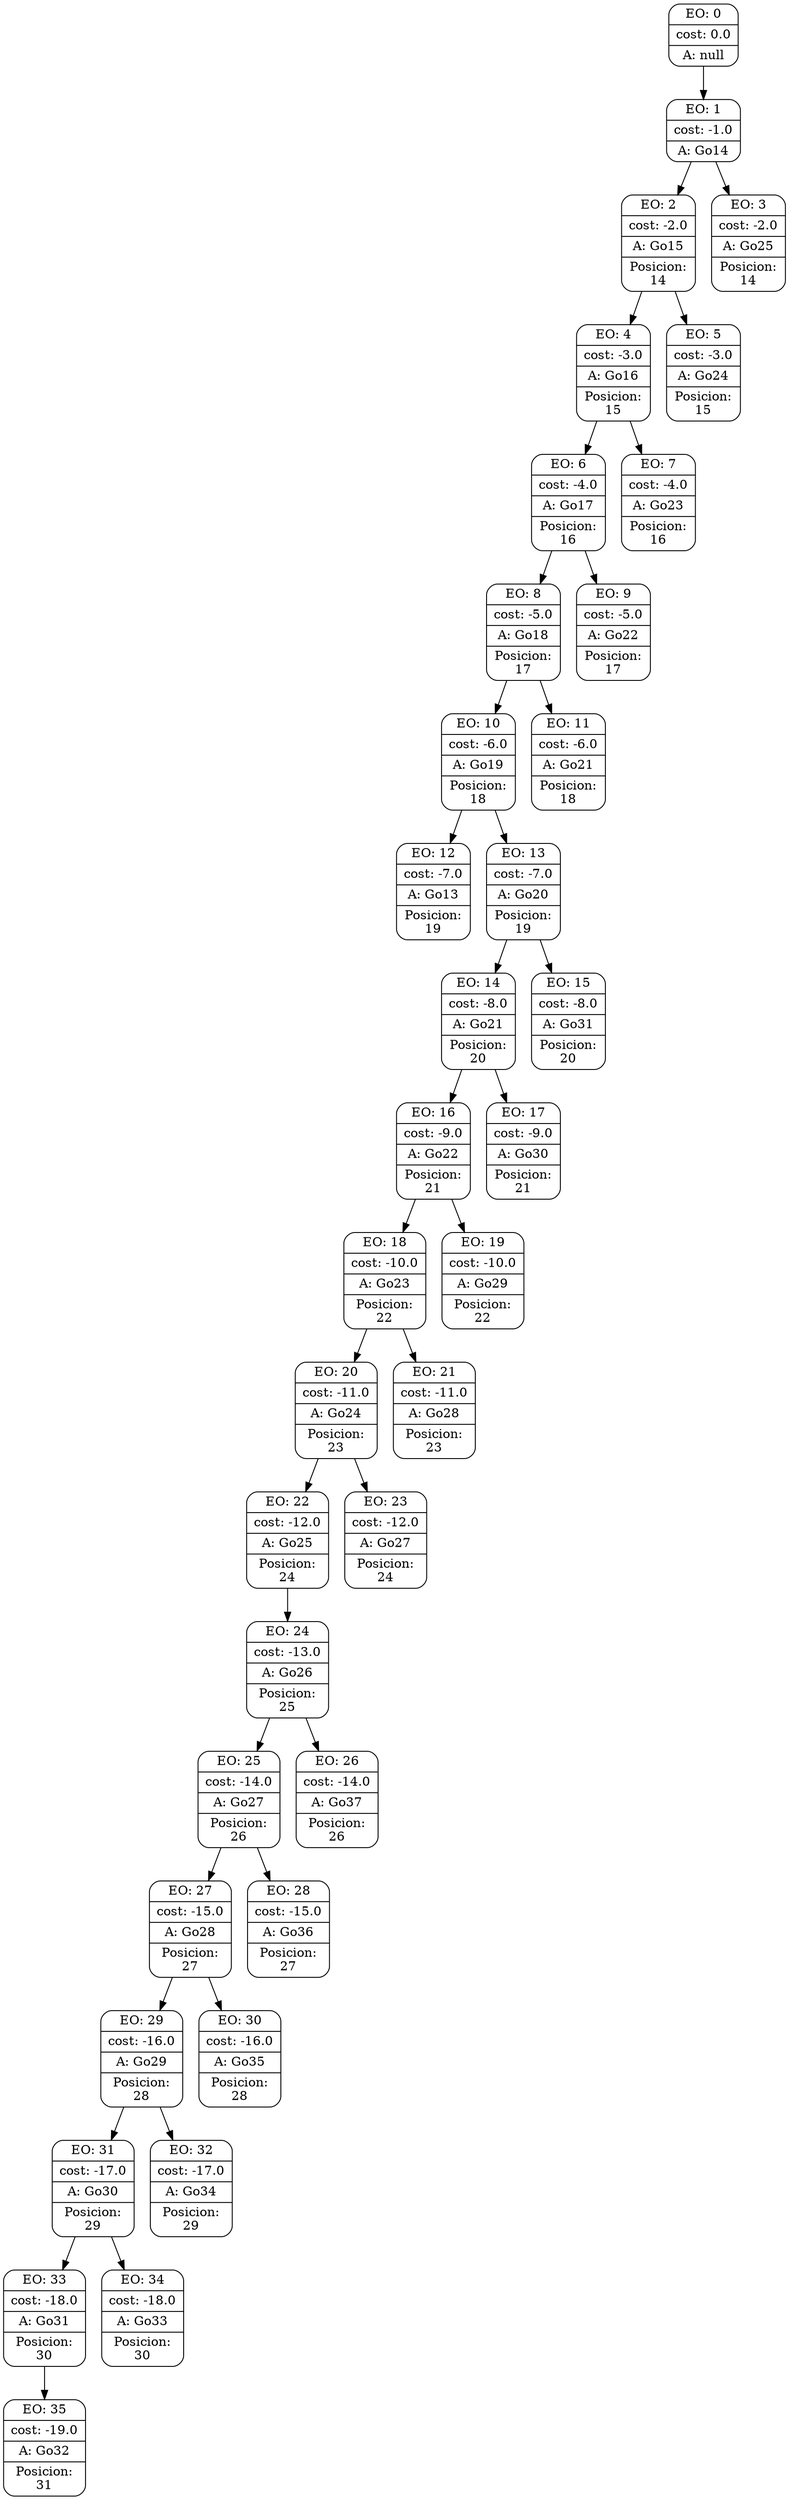 digraph g {
node [shape = Mrecord];
nodo0[label="{EO: 0|cost: 0.0|A: null}"]
nodo1[label="{EO: 1|cost: -1.0|A: Go14}"]
nodo2[label="{EO: 2|cost: -2.0|A: Go15|Posicion:\n14}"]
nodo4[label="{EO: 4|cost: -3.0|A: Go16|Posicion:\n15}"]
nodo6[label="{EO: 6|cost: -4.0|A: Go17|Posicion:\n16}"]
nodo8[label="{EO: 8|cost: -5.0|A: Go18|Posicion:\n17}"]
nodo10[label="{EO: 10|cost: -6.0|A: Go19|Posicion:\n18}"]
nodo12[label="{EO: 12|cost: -7.0|A: Go13|Posicion:\n19}"]

nodo10 -> nodo12;
nodo13[label="{EO: 13|cost: -7.0|A: Go20|Posicion:\n19}"]
nodo14[label="{EO: 14|cost: -8.0|A: Go21|Posicion:\n20}"]
nodo16[label="{EO: 16|cost: -9.0|A: Go22|Posicion:\n21}"]
nodo18[label="{EO: 18|cost: -10.0|A: Go23|Posicion:\n22}"]
nodo20[label="{EO: 20|cost: -11.0|A: Go24|Posicion:\n23}"]
nodo22[label="{EO: 22|cost: -12.0|A: Go25|Posicion:\n24}"]
nodo24[label="{EO: 24|cost: -13.0|A: Go26|Posicion:\n25}"]
nodo25[label="{EO: 25|cost: -14.0|A: Go27|Posicion:\n26}"]
nodo27[label="{EO: 27|cost: -15.0|A: Go28|Posicion:\n27}"]
nodo29[label="{EO: 29|cost: -16.0|A: Go29|Posicion:\n28}"]
nodo31[label="{EO: 31|cost: -17.0|A: Go30|Posicion:\n29}"]
nodo33[label="{EO: 33|cost: -18.0|A: Go31|Posicion:\n30}"]
nodo35[label="{EO: 35|cost: -19.0|A: Go32|Posicion:\n31}"]

nodo33 -> nodo35;

nodo31 -> nodo33;
nodo34[label="{EO: 34|cost: -18.0|A: Go33|Posicion:\n30}"]

nodo31 -> nodo34;

nodo29 -> nodo31;
nodo32[label="{EO: 32|cost: -17.0|A: Go34|Posicion:\n29}"]

nodo29 -> nodo32;

nodo27 -> nodo29;
nodo30[label="{EO: 30|cost: -16.0|A: Go35|Posicion:\n28}"]

nodo27 -> nodo30;

nodo25 -> nodo27;
nodo28[label="{EO: 28|cost: -15.0|A: Go36|Posicion:\n27}"]

nodo25 -> nodo28;

nodo24 -> nodo25;
nodo26[label="{EO: 26|cost: -14.0|A: Go37|Posicion:\n26}"]

nodo24 -> nodo26;

nodo22 -> nodo24;

nodo20 -> nodo22;
nodo23[label="{EO: 23|cost: -12.0|A: Go27|Posicion:\n24}"]

nodo20 -> nodo23;

nodo18 -> nodo20;
nodo21[label="{EO: 21|cost: -11.0|A: Go28|Posicion:\n23}"]

nodo18 -> nodo21;

nodo16 -> nodo18;
nodo19[label="{EO: 19|cost: -10.0|A: Go29|Posicion:\n22}"]

nodo16 -> nodo19;

nodo14 -> nodo16;
nodo17[label="{EO: 17|cost: -9.0|A: Go30|Posicion:\n21}"]

nodo14 -> nodo17;

nodo13 -> nodo14;
nodo15[label="{EO: 15|cost: -8.0|A: Go31|Posicion:\n20}"]

nodo13 -> nodo15;

nodo10 -> nodo13;

nodo8 -> nodo10;
nodo11[label="{EO: 11|cost: -6.0|A: Go21|Posicion:\n18}"]

nodo8 -> nodo11;

nodo6 -> nodo8;
nodo9[label="{EO: 9|cost: -5.0|A: Go22|Posicion:\n17}"]

nodo6 -> nodo9;

nodo4 -> nodo6;
nodo7[label="{EO: 7|cost: -4.0|A: Go23|Posicion:\n16}"]

nodo4 -> nodo7;

nodo2 -> nodo4;
nodo5[label="{EO: 5|cost: -3.0|A: Go24|Posicion:\n15}"]

nodo2 -> nodo5;

nodo1 -> nodo2;
nodo3[label="{EO: 3|cost: -2.0|A: Go25|Posicion:\n14}"]

nodo1 -> nodo3;

nodo0 -> nodo1;


}